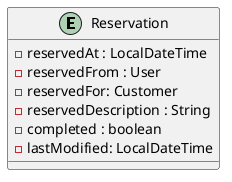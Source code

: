 @startuml
'https://plantuml.com/sequence-diagram

entity Reservation {
    - reservedAt : LocalDateTime
    - reservedFrom : User
    - reservedFor: Customer
    - reservedDescription : String
    - completed : boolean
    - lastModified: LocalDateTime /' probably redundant'/
}

@enduml